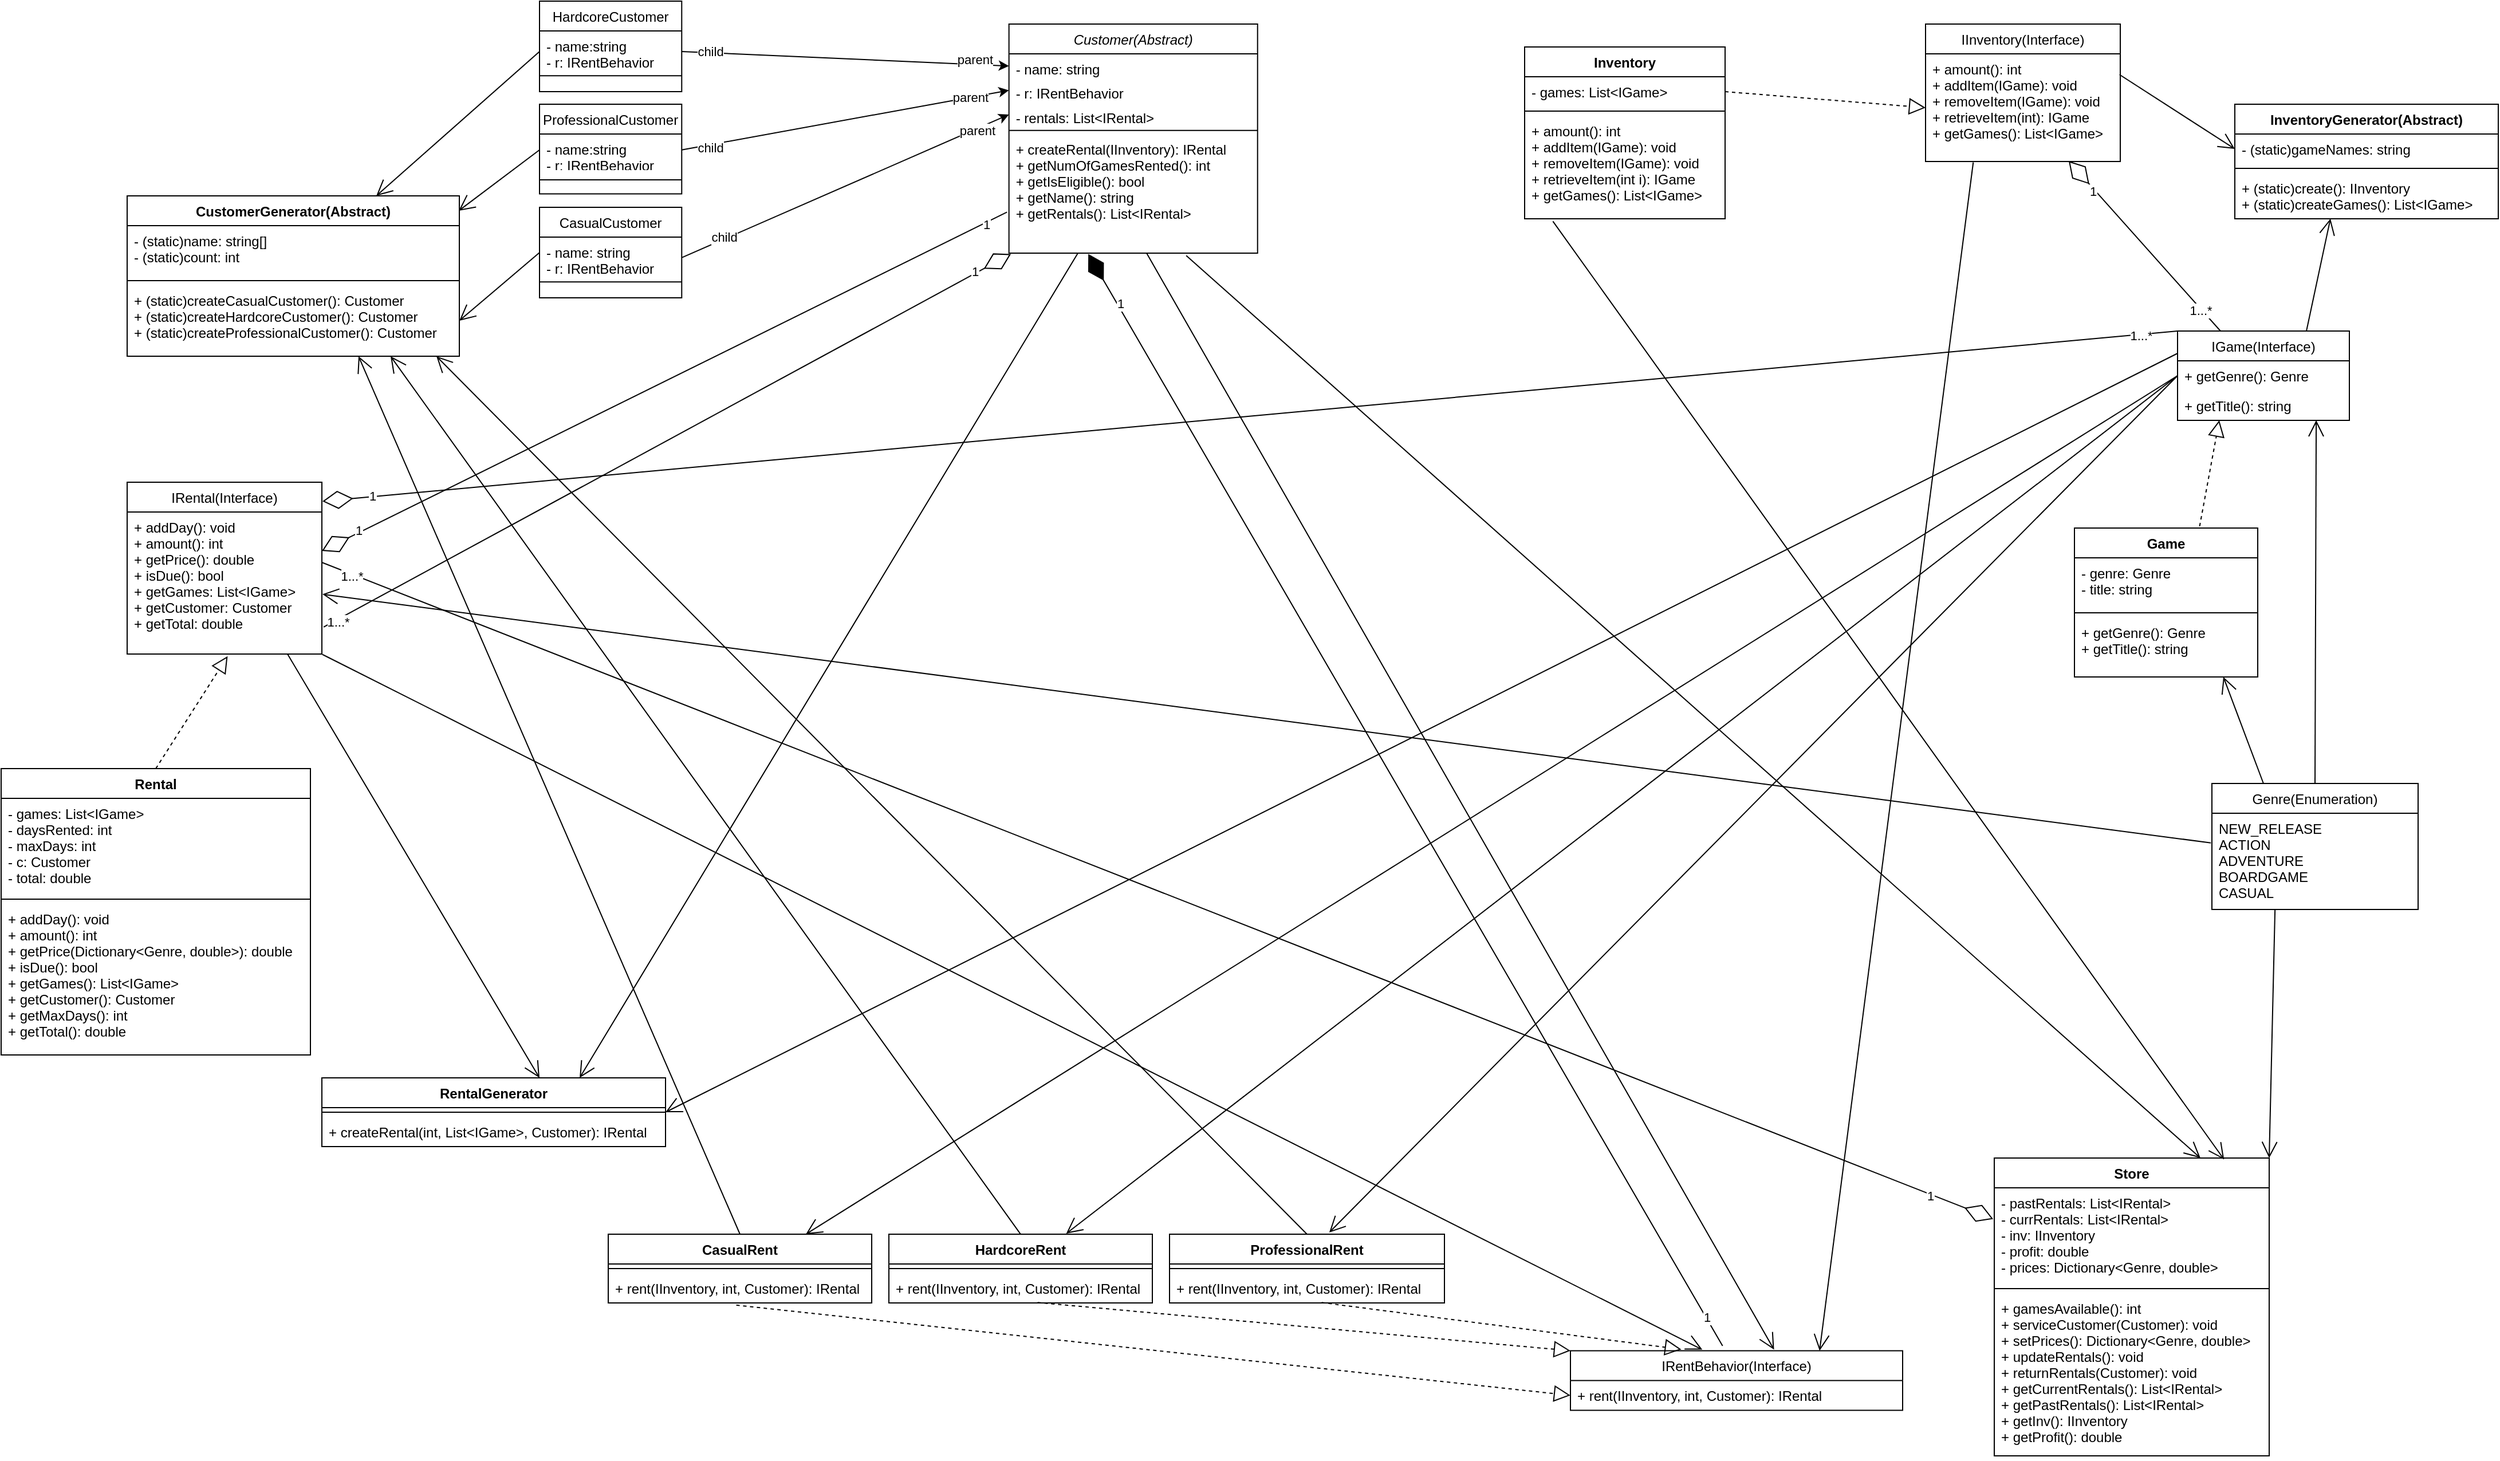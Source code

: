 <mxfile version="15.5.6" type="github">
  <diagram id="C5RBs43oDa-KdzZeNtuy" name="Page-1">
    <mxGraphModel dx="2995" dy="827" grid="1" gridSize="10" guides="1" tooltips="1" connect="1" arrows="1" fold="1" page="1" pageScale="1" pageWidth="1169" pageHeight="827" math="0" shadow="0">
      <root>
        <mxCell id="WIyWlLk6GJQsqaUBKTNV-0" />
        <mxCell id="WIyWlLk6GJQsqaUBKTNV-1" parent="WIyWlLk6GJQsqaUBKTNV-0" />
        <mxCell id="_dG1kqTOQeq6uRvqZW8x-115" value="Store" style="swimlane;fontStyle=1;align=center;verticalAlign=top;childLayout=stackLayout;horizontal=1;startSize=26;horizontalStack=0;resizeParent=1;resizeParentMax=0;resizeLast=0;collapsible=1;marginBottom=0;" parent="WIyWlLk6GJQsqaUBKTNV-1" vertex="1">
          <mxGeometry x="580" y="1020" width="240" height="260" as="geometry" />
        </mxCell>
        <mxCell id="_dG1kqTOQeq6uRvqZW8x-116" value="- pastRentals: List&lt;IRental&gt;&#xa;- currRentals: List&lt;IRental&gt;&#xa;- inv: IInventory&#xa;- profit: double&#xa;- prices: Dictionary&lt;Genre, double&gt;" style="text;strokeColor=none;fillColor=none;align=left;verticalAlign=top;spacingLeft=4;spacingRight=4;overflow=hidden;rotatable=0;points=[[0,0.5],[1,0.5]];portConstraint=eastwest;" parent="_dG1kqTOQeq6uRvqZW8x-115" vertex="1">
          <mxGeometry y="26" width="240" height="84" as="geometry" />
        </mxCell>
        <mxCell id="_dG1kqTOQeq6uRvqZW8x-117" value="" style="line;strokeWidth=1;fillColor=none;align=left;verticalAlign=middle;spacingTop=-1;spacingLeft=3;spacingRight=3;rotatable=0;labelPosition=right;points=[];portConstraint=eastwest;" parent="_dG1kqTOQeq6uRvqZW8x-115" vertex="1">
          <mxGeometry y="110" width="240" height="8" as="geometry" />
        </mxCell>
        <mxCell id="_dG1kqTOQeq6uRvqZW8x-118" value="+ gamesAvailable(): int&#xa;+ serviceCustomer(Customer): void&#xa;+ setPrices(): Dictionary&lt;Genre, double&gt;&#xa;+ updateRentals(): void&#xa;+ returnRentals(Customer): void&#xa;+ getCurrentRentals(): List&lt;IRental&gt;&#xa;+ getPastRentals(): List&lt;IRental&gt;&#xa;+ getInv(): IInventory&#xa;+ getProfit(): double" style="text;strokeColor=none;fillColor=none;align=left;verticalAlign=top;spacingLeft=4;spacingRight=4;overflow=hidden;rotatable=0;points=[[0,0.5],[1,0.5]];portConstraint=eastwest;" parent="_dG1kqTOQeq6uRvqZW8x-115" vertex="1">
          <mxGeometry y="118" width="240" height="142" as="geometry" />
        </mxCell>
        <mxCell id="_dG1kqTOQeq6uRvqZW8x-123" value="" style="endArrow=diamondThin;endFill=1;endSize=24;html=1;entryX=0.319;entryY=1.007;entryDx=0;entryDy=0;exitX=0.458;exitY=-0.081;exitDx=0;exitDy=0;exitPerimeter=0;entryPerimeter=0;" parent="WIyWlLk6GJQsqaUBKTNV-1" target="_dG1kqTOQeq6uRvqZW8x-150" edge="1" source="_dG1kqTOQeq6uRvqZW8x-16">
          <mxGeometry width="160" relative="1" as="geometry">
            <mxPoint x="-590" y="620" as="sourcePoint" />
            <mxPoint x="-150" y="90" as="targetPoint" />
          </mxGeometry>
        </mxCell>
        <mxCell id="pAehy5S-BfIs2XnOSqvV-15" value="1" style="edgeLabel;html=1;align=center;verticalAlign=middle;resizable=0;points=[];" vertex="1" connectable="0" parent="_dG1kqTOQeq6uRvqZW8x-123">
          <mxGeometry x="-0.947" y="-1" relative="1" as="geometry">
            <mxPoint as="offset" />
          </mxGeometry>
        </mxCell>
        <mxCell id="pAehy5S-BfIs2XnOSqvV-16" value="1" style="edgeLabel;html=1;align=center;verticalAlign=middle;resizable=0;points=[];" vertex="1" connectable="0" parent="_dG1kqTOQeq6uRvqZW8x-123">
          <mxGeometry x="0.907" y="-2" relative="1" as="geometry">
            <mxPoint as="offset" />
          </mxGeometry>
        </mxCell>
        <mxCell id="_dG1kqTOQeq6uRvqZW8x-144" value="" style="endArrow=open;endFill=1;endSize=12;html=1;exitX=0.141;exitY=1.024;exitDx=0;exitDy=0;entryX=0.836;entryY=0.005;entryDx=0;entryDy=0;entryPerimeter=0;exitPerimeter=0;" parent="WIyWlLk6GJQsqaUBKTNV-1" source="_dG1kqTOQeq6uRvqZW8x-94" target="_dG1kqTOQeq6uRvqZW8x-115" edge="1">
          <mxGeometry width="160" relative="1" as="geometry">
            <mxPoint x="-130" y="480" as="sourcePoint" />
            <mxPoint x="-10" y="550" as="targetPoint" />
          </mxGeometry>
        </mxCell>
        <mxCell id="zkfFHV4jXpPFQw0GAbJ--0" value="Customer(Abstract)" style="swimlane;fontStyle=2;align=center;verticalAlign=top;childLayout=stackLayout;horizontal=1;startSize=26;horizontalStack=0;resizeParent=1;resizeLast=0;collapsible=1;marginBottom=0;rounded=0;shadow=0;strokeWidth=1;" parent="WIyWlLk6GJQsqaUBKTNV-1" vertex="1">
          <mxGeometry x="-280.17" y="30" width="217.03" height="199.998" as="geometry">
            <mxRectangle x="230" y="140" width="160" height="26" as="alternateBounds" />
          </mxGeometry>
        </mxCell>
        <mxCell id="zkfFHV4jXpPFQw0GAbJ--1" value="- name: string" style="text;align=left;verticalAlign=top;spacingLeft=4;spacingRight=4;overflow=hidden;rotatable=0;points=[[0,0.5],[1,0.5]];portConstraint=eastwest;" parent="zkfFHV4jXpPFQw0GAbJ--0" vertex="1">
          <mxGeometry y="26" width="217.03" height="21.211" as="geometry" />
        </mxCell>
        <mxCell id="zkfFHV4jXpPFQw0GAbJ--2" value="- r: IRentBehavior" style="text;align=left;verticalAlign=top;spacingLeft=4;spacingRight=4;overflow=hidden;rotatable=0;points=[[0,0.5],[1,0.5]];portConstraint=eastwest;rounded=0;shadow=0;html=0;" parent="zkfFHV4jXpPFQw0GAbJ--0" vertex="1">
          <mxGeometry y="47.211" width="217.03" height="21.211" as="geometry" />
        </mxCell>
        <mxCell id="zkfFHV4jXpPFQw0GAbJ--3" value="- rentals: List&lt;IRental&gt;" style="text;align=left;verticalAlign=top;spacingLeft=4;spacingRight=4;overflow=hidden;rotatable=0;points=[[0,0.5],[1,0.5]];portConstraint=eastwest;rounded=0;shadow=0;html=0;" parent="zkfFHV4jXpPFQw0GAbJ--0" vertex="1">
          <mxGeometry y="68.421" width="217.03" height="21.211" as="geometry" />
        </mxCell>
        <mxCell id="zkfFHV4jXpPFQw0GAbJ--4" value="" style="line;html=1;strokeWidth=1;align=left;verticalAlign=middle;spacingTop=-1;spacingLeft=3;spacingRight=3;rotatable=0;labelPosition=right;points=[];portConstraint=eastwest;" parent="zkfFHV4jXpPFQw0GAbJ--0" vertex="1">
          <mxGeometry y="89.632" width="217.03" height="6.526" as="geometry" />
        </mxCell>
        <mxCell id="_dG1kqTOQeq6uRvqZW8x-150" value="+ createRental(IInventory): IRental&#xa;+ getNumOfGamesRented(): int&#xa;+ getIsEligible(): bool&#xa;+ getName(): string&#xa;+ getRentals(): List&lt;IRental&gt;&#xa;" style="text;align=left;verticalAlign=top;spacingLeft=4;spacingRight=4;overflow=hidden;rotatable=0;points=[[0,0.5],[1,0.5]];portConstraint=eastwest;" parent="zkfFHV4jXpPFQw0GAbJ--0" vertex="1">
          <mxGeometry y="96.158" width="217.03" height="103.84" as="geometry" />
        </mxCell>
        <mxCell id="_dG1kqTOQeq6uRvqZW8x-154" value="" style="endArrow=open;endFill=1;endSize=12;html=1;entryX=1.003;entryY=0.579;entryDx=0;entryDy=0;entryPerimeter=0;exitX=-0.005;exitY=0.308;exitDx=0;exitDy=0;exitPerimeter=0;" parent="WIyWlLk6GJQsqaUBKTNV-1" source="_dG1kqTOQeq6uRvqZW8x-98" target="_dG1kqTOQeq6uRvqZW8x-76" edge="1">
          <mxGeometry width="160" relative="1" as="geometry">
            <mxPoint x="-130" y="480" as="sourcePoint" />
            <mxPoint x="30" y="480" as="targetPoint" />
          </mxGeometry>
        </mxCell>
        <mxCell id="_dG1kqTOQeq6uRvqZW8x-155" value="" style="endArrow=open;endFill=1;endSize=12;html=1;entryX=1;entryY=0;entryDx=0;entryDy=0;exitX=0.306;exitY=1.002;exitDx=0;exitDy=0;exitPerimeter=0;" parent="WIyWlLk6GJQsqaUBKTNV-1" source="_dG1kqTOQeq6uRvqZW8x-98" target="_dG1kqTOQeq6uRvqZW8x-115" edge="1">
          <mxGeometry width="160" relative="1" as="geometry">
            <mxPoint x="-130" y="480" as="sourcePoint" />
            <mxPoint x="450" y="670" as="targetPoint" />
          </mxGeometry>
        </mxCell>
        <mxCell id="_dG1kqTOQeq6uRvqZW8x-156" value="" style="endArrow=open;endFill=1;endSize=12;html=1;entryX=0.75;entryY=0;entryDx=0;entryDy=0;exitX=0.713;exitY=1.02;exitDx=0;exitDy=0;exitPerimeter=0;" parent="WIyWlLk6GJQsqaUBKTNV-1" source="_dG1kqTOQeq6uRvqZW8x-150" target="_dG1kqTOQeq6uRvqZW8x-115" edge="1">
          <mxGeometry width="160" relative="1" as="geometry">
            <mxPoint x="228.14" y="239.624" as="sourcePoint" />
            <mxPoint x="30" y="480" as="targetPoint" />
          </mxGeometry>
        </mxCell>
        <mxCell id="pAehy5S-BfIs2XnOSqvV-0" value="" style="endArrow=diamondThin;endFill=0;endSize=24;html=1;rounded=0;entryX=-0.004;entryY=0.324;entryDx=0;entryDy=0;entryPerimeter=0;" edge="1" parent="WIyWlLk6GJQsqaUBKTNV-1" target="_dG1kqTOQeq6uRvqZW8x-116">
          <mxGeometry width="160" relative="1" as="geometry">
            <mxPoint x="-880" y="500" as="sourcePoint" />
            <mxPoint x="-320" y="490" as="targetPoint" />
          </mxGeometry>
        </mxCell>
        <mxCell id="pAehy5S-BfIs2XnOSqvV-9" value="1...*" style="edgeLabel;html=1;align=center;verticalAlign=middle;resizable=0;points=[];container=0;" vertex="1" connectable="0" parent="pAehy5S-BfIs2XnOSqvV-0">
          <mxGeometry x="-0.964" y="-2" relative="1" as="geometry">
            <mxPoint as="offset" />
          </mxGeometry>
        </mxCell>
        <mxCell id="pAehy5S-BfIs2XnOSqvV-10" value="1" style="edgeLabel;html=1;align=center;verticalAlign=middle;resizable=0;points=[];" vertex="1" connectable="0" parent="pAehy5S-BfIs2XnOSqvV-0">
          <mxGeometry x="0.925" y="-1" relative="1" as="geometry">
            <mxPoint as="offset" />
          </mxGeometry>
        </mxCell>
        <mxCell id="pAehy5S-BfIs2XnOSqvV-4" value="" style="endArrow=diamondThin;endFill=0;endSize=24;html=1;rounded=0;entryX=0.008;entryY=1.007;entryDx=0;entryDy=0;exitX=1.009;exitY=0.81;exitDx=0;exitDy=0;entryPerimeter=0;exitPerimeter=0;" edge="1" parent="WIyWlLk6GJQsqaUBKTNV-1" source="_dG1kqTOQeq6uRvqZW8x-76" target="_dG1kqTOQeq6uRvqZW8x-150">
          <mxGeometry width="160" relative="1" as="geometry">
            <mxPoint x="-490" y="370" as="sourcePoint" />
            <mxPoint x="-330" y="370" as="targetPoint" />
          </mxGeometry>
        </mxCell>
        <mxCell id="pAehy5S-BfIs2XnOSqvV-7" value="1" style="edgeLabel;html=1;align=center;verticalAlign=middle;resizable=0;points=[];" vertex="1" connectable="0" parent="pAehy5S-BfIs2XnOSqvV-4">
          <mxGeometry x="0.897" y="2" relative="1" as="geometry">
            <mxPoint as="offset" />
          </mxGeometry>
        </mxCell>
        <mxCell id="pAehy5S-BfIs2XnOSqvV-8" value="1...*" style="edgeLabel;html=1;align=center;verticalAlign=middle;resizable=0;points=[];container=0;" vertex="1" connectable="0" parent="pAehy5S-BfIs2XnOSqvV-4">
          <mxGeometry x="-0.964" y="-2" relative="1" as="geometry">
            <mxPoint as="offset" />
          </mxGeometry>
        </mxCell>
        <mxCell id="pAehy5S-BfIs2XnOSqvV-12" value="" style="endArrow=diamondThin;endFill=0;endSize=24;html=1;rounded=0;exitX=0;exitY=0;exitDx=0;exitDy=0;entryX=1.003;entryY=0.111;entryDx=0;entryDy=0;entryPerimeter=0;" edge="1" parent="WIyWlLk6GJQsqaUBKTNV-1" source="_dG1kqTOQeq6uRvqZW8x-54" target="_dG1kqTOQeq6uRvqZW8x-75">
          <mxGeometry width="160" relative="1" as="geometry">
            <mxPoint x="-510" y="500" as="sourcePoint" />
            <mxPoint x="-890" y="450" as="targetPoint" />
          </mxGeometry>
        </mxCell>
        <mxCell id="pAehy5S-BfIs2XnOSqvV-13" value="1" style="edgeLabel;html=1;align=center;verticalAlign=middle;resizable=0;points=[];container=0;" vertex="1" connectable="0" parent="pAehy5S-BfIs2XnOSqvV-12">
          <mxGeometry x="0.947" y="-1" relative="1" as="geometry">
            <mxPoint as="offset" />
          </mxGeometry>
        </mxCell>
        <mxCell id="pAehy5S-BfIs2XnOSqvV-14" value="1...*" style="edgeLabel;html=1;align=center;verticalAlign=middle;resizable=0;points=[];" vertex="1" connectable="0" parent="pAehy5S-BfIs2XnOSqvV-12">
          <mxGeometry x="-0.96" y="1" relative="1" as="geometry">
            <mxPoint as="offset" />
          </mxGeometry>
        </mxCell>
        <mxCell id="pAehy5S-BfIs2XnOSqvV-17" value="" style="endArrow=diamondThin;endFill=0;endSize=24;html=1;rounded=0;entryX=1;entryY=0.274;entryDx=0;entryDy=0;entryPerimeter=0;exitX=-0.008;exitY=0.655;exitDx=0;exitDy=0;exitPerimeter=0;" edge="1" parent="WIyWlLk6GJQsqaUBKTNV-1" source="_dG1kqTOQeq6uRvqZW8x-150" target="_dG1kqTOQeq6uRvqZW8x-76">
          <mxGeometry width="160" relative="1" as="geometry">
            <mxPoint x="-240" y="230" as="sourcePoint" />
            <mxPoint x="-310" y="390" as="targetPoint" />
          </mxGeometry>
        </mxCell>
        <mxCell id="pAehy5S-BfIs2XnOSqvV-18" value="1" style="edgeLabel;html=1;align=center;verticalAlign=middle;resizable=0;points=[];" vertex="1" connectable="0" parent="pAehy5S-BfIs2XnOSqvV-17">
          <mxGeometry x="-0.939" y="1" relative="1" as="geometry">
            <mxPoint y="1" as="offset" />
          </mxGeometry>
        </mxCell>
        <mxCell id="pAehy5S-BfIs2XnOSqvV-19" value="1" style="edgeLabel;html=1;align=center;verticalAlign=middle;resizable=0;points=[];container=0;" vertex="1" connectable="0" parent="pAehy5S-BfIs2XnOSqvV-17">
          <mxGeometry x="0.891" y="-1" relative="1" as="geometry">
            <mxPoint y="-1" as="offset" />
          </mxGeometry>
        </mxCell>
        <mxCell id="_dG1kqTOQeq6uRvqZW8x-16" value="IRentBehavior(Interface)" style="swimlane;fontStyle=0;childLayout=stackLayout;horizontal=1;startSize=26;fillColor=none;horizontalStack=0;resizeParent=1;resizeParentMax=0;resizeLast=0;collapsible=1;marginBottom=0;" parent="WIyWlLk6GJQsqaUBKTNV-1" vertex="1">
          <mxGeometry x="210" y="1188.21" width="290" height="52" as="geometry" />
        </mxCell>
        <mxCell id="_dG1kqTOQeq6uRvqZW8x-17" value="+ rent(IInventory, int, Customer): IRental" style="text;strokeColor=none;fillColor=none;align=left;verticalAlign=top;spacingLeft=4;spacingRight=4;overflow=hidden;rotatable=0;points=[[0,0.5],[1,0.5]];portConstraint=eastwest;" parent="_dG1kqTOQeq6uRvqZW8x-16" vertex="1">
          <mxGeometry y="26" width="290" height="26" as="geometry" />
        </mxCell>
        <mxCell id="_dG1kqTOQeq6uRvqZW8x-24" value="ProfessionalRent" style="swimlane;fontStyle=1;align=center;verticalAlign=top;childLayout=stackLayout;horizontal=1;startSize=26;horizontalStack=0;resizeParent=1;resizeParentMax=0;resizeLast=0;collapsible=1;marginBottom=0;" parent="WIyWlLk6GJQsqaUBKTNV-1" vertex="1">
          <mxGeometry x="-140" y="1086.5" width="240" height="60" as="geometry" />
        </mxCell>
        <mxCell id="_dG1kqTOQeq6uRvqZW8x-26" value="" style="line;strokeWidth=1;fillColor=none;align=left;verticalAlign=middle;spacingTop=-1;spacingLeft=3;spacingRight=3;rotatable=0;labelPosition=right;points=[];portConstraint=eastwest;" parent="_dG1kqTOQeq6uRvqZW8x-24" vertex="1">
          <mxGeometry y="26" width="240" height="8" as="geometry" />
        </mxCell>
        <mxCell id="_dG1kqTOQeq6uRvqZW8x-27" value="+ rent(IInventory, int, Customer): IRental" style="text;strokeColor=none;fillColor=none;align=left;verticalAlign=top;spacingLeft=4;spacingRight=4;overflow=hidden;rotatable=0;points=[[0,0.5],[1,0.5]];portConstraint=eastwest;" parent="_dG1kqTOQeq6uRvqZW8x-24" vertex="1">
          <mxGeometry y="34" width="240" height="26" as="geometry" />
        </mxCell>
        <mxCell id="_dG1kqTOQeq6uRvqZW8x-28" value="HardcoreRent" style="swimlane;fontStyle=1;align=center;verticalAlign=top;childLayout=stackLayout;horizontal=1;startSize=26;horizontalStack=0;resizeParent=1;resizeParentMax=0;resizeLast=0;collapsible=1;marginBottom=0;" parent="WIyWlLk6GJQsqaUBKTNV-1" vertex="1">
          <mxGeometry x="-385" y="1086.5" width="230" height="60" as="geometry" />
        </mxCell>
        <mxCell id="_dG1kqTOQeq6uRvqZW8x-30" value="" style="line;strokeWidth=1;fillColor=none;align=left;verticalAlign=middle;spacingTop=-1;spacingLeft=3;spacingRight=3;rotatable=0;labelPosition=right;points=[];portConstraint=eastwest;" parent="_dG1kqTOQeq6uRvqZW8x-28" vertex="1">
          <mxGeometry y="26" width="230" height="8" as="geometry" />
        </mxCell>
        <mxCell id="_dG1kqTOQeq6uRvqZW8x-31" value="+ rent(IInventory, int, Customer): IRental" style="text;strokeColor=none;fillColor=none;align=left;verticalAlign=top;spacingLeft=4;spacingRight=4;overflow=hidden;rotatable=0;points=[[0,0.5],[1,0.5]];portConstraint=eastwest;" parent="_dG1kqTOQeq6uRvqZW8x-28" vertex="1">
          <mxGeometry y="34" width="230" height="26" as="geometry" />
        </mxCell>
        <mxCell id="_dG1kqTOQeq6uRvqZW8x-42" value="CasualRent" style="swimlane;fontStyle=1;align=center;verticalAlign=top;childLayout=stackLayout;horizontal=1;startSize=26;horizontalStack=0;resizeParent=1;resizeParentMax=0;resizeLast=0;collapsible=1;marginBottom=0;" parent="WIyWlLk6GJQsqaUBKTNV-1" vertex="1">
          <mxGeometry x="-630" y="1086.5" width="230" height="60" as="geometry" />
        </mxCell>
        <mxCell id="_dG1kqTOQeq6uRvqZW8x-44" value="" style="line;strokeWidth=1;fillColor=none;align=left;verticalAlign=middle;spacingTop=-1;spacingLeft=3;spacingRight=3;rotatable=0;labelPosition=right;points=[];portConstraint=eastwest;" parent="_dG1kqTOQeq6uRvqZW8x-42" vertex="1">
          <mxGeometry y="26" width="230" height="8" as="geometry" />
        </mxCell>
        <mxCell id="_dG1kqTOQeq6uRvqZW8x-45" value="+ rent(IInventory, int, Customer): IRental" style="text;strokeColor=none;fillColor=none;align=left;verticalAlign=top;spacingLeft=4;spacingRight=4;overflow=hidden;rotatable=0;points=[[0,0.5],[1,0.5]];portConstraint=eastwest;" parent="_dG1kqTOQeq6uRvqZW8x-42" vertex="1">
          <mxGeometry y="34" width="230" height="26" as="geometry" />
        </mxCell>
        <mxCell id="_dG1kqTOQeq6uRvqZW8x-63" value="" style="endArrow=block;dashed=1;endFill=0;endSize=12;html=1;exitX=0.486;exitY=1.074;exitDx=0;exitDy=0;entryX=0;entryY=0.5;entryDx=0;entryDy=0;exitPerimeter=0;" parent="WIyWlLk6GJQsqaUBKTNV-1" source="_dG1kqTOQeq6uRvqZW8x-45" edge="1" target="_dG1kqTOQeq6uRvqZW8x-17">
          <mxGeometry x="-590" y="919.61" width="160" as="geometry">
            <mxPoint x="-570" y="1149.61" as="sourcePoint" />
            <mxPoint x="-370" y="971.61" as="targetPoint" />
          </mxGeometry>
        </mxCell>
        <mxCell id="_dG1kqTOQeq6uRvqZW8x-64" value="" style="endArrow=block;dashed=1;endFill=0;endSize=12;html=1;entryX=0;entryY=0;entryDx=0;entryDy=0;exitX=0.564;exitY=0.986;exitDx=0;exitDy=0;exitPerimeter=0;" parent="WIyWlLk6GJQsqaUBKTNV-1" target="_dG1kqTOQeq6uRvqZW8x-16" edge="1" source="_dG1kqTOQeq6uRvqZW8x-31">
          <mxGeometry x="-590" y="919.61" width="160" as="geometry">
            <mxPoint x="-240" y="1019.61" as="sourcePoint" />
            <mxPoint x="-240" y="1119.61" as="targetPoint" />
          </mxGeometry>
        </mxCell>
        <mxCell id="_dG1kqTOQeq6uRvqZW8x-65" value="" style="endArrow=block;dashed=1;endFill=0;endSize=12;html=1;exitX=0.553;exitY=0.986;exitDx=0;exitDy=0;entryX=0.334;entryY=-0.022;entryDx=0;entryDy=0;entryPerimeter=0;exitPerimeter=0;" parent="WIyWlLk6GJQsqaUBKTNV-1" source="_dG1kqTOQeq6uRvqZW8x-27" target="_dG1kqTOQeq6uRvqZW8x-16" edge="1">
          <mxGeometry x="-590" y="919.61" width="160" as="geometry">
            <mxPoint x="-570" y="1149.61" as="sourcePoint" />
            <mxPoint x="-110" y="979.61" as="targetPoint" />
          </mxGeometry>
        </mxCell>
        <mxCell id="pAehy5S-BfIs2XnOSqvV-23" value="" style="endArrow=open;endFill=1;endSize=12;html=1;rounded=0;entryX=0.581;entryY=-0.025;entryDx=0;entryDy=0;entryPerimeter=0;exitX=0;exitY=0.5;exitDx=0;exitDy=0;" edge="1" parent="WIyWlLk6GJQsqaUBKTNV-1" source="_dG1kqTOQeq6uRvqZW8x-55" target="_dG1kqTOQeq6uRvqZW8x-24">
          <mxGeometry width="160" relative="1" as="geometry">
            <mxPoint x="-190" y="490" as="sourcePoint" />
            <mxPoint x="-30" y="490" as="targetPoint" />
          </mxGeometry>
        </mxCell>
        <mxCell id="pAehy5S-BfIs2XnOSqvV-24" value="" style="endArrow=open;endFill=1;endSize=12;html=1;rounded=0;entryX=0.75;entryY=0;entryDx=0;entryDy=0;exitX=0;exitY=0.5;exitDx=0;exitDy=0;" edge="1" parent="WIyWlLk6GJQsqaUBKTNV-1" source="_dG1kqTOQeq6uRvqZW8x-55" target="_dG1kqTOQeq6uRvqZW8x-42">
          <mxGeometry width="160" relative="1" as="geometry">
            <mxPoint x="180" y="490" as="sourcePoint" />
            <mxPoint x="340" y="490" as="targetPoint" />
          </mxGeometry>
        </mxCell>
        <mxCell id="pAehy5S-BfIs2XnOSqvV-25" value="" style="endArrow=open;endFill=1;endSize=12;html=1;rounded=0;entryX=0.673;entryY=-0.009;entryDx=0;entryDy=0;entryPerimeter=0;exitX=0;exitY=0.5;exitDx=0;exitDy=0;" edge="1" parent="WIyWlLk6GJQsqaUBKTNV-1" source="_dG1kqTOQeq6uRvqZW8x-55" target="_dG1kqTOQeq6uRvqZW8x-28">
          <mxGeometry width="160" relative="1" as="geometry">
            <mxPoint x="310" y="490" as="sourcePoint" />
            <mxPoint x="470" y="490" as="targetPoint" />
          </mxGeometry>
        </mxCell>
        <mxCell id="pAehy5S-BfIs2XnOSqvV-28" value="" style="endArrow=open;endFill=1;endSize=12;html=1;rounded=0;entryX=1;entryY=0.5;entryDx=0;entryDy=0;exitX=0;exitY=0.25;exitDx=0;exitDy=0;" edge="1" parent="WIyWlLk6GJQsqaUBKTNV-1" source="_dG1kqTOQeq6uRvqZW8x-54" target="_dG1kqTOQeq6uRvqZW8x-102">
          <mxGeometry width="160" relative="1" as="geometry">
            <mxPoint x="-640" y="900" as="sourcePoint" />
            <mxPoint x="-480" y="900" as="targetPoint" />
          </mxGeometry>
        </mxCell>
        <mxCell id="pAehy5S-BfIs2XnOSqvV-31" value="" style="group" vertex="1" connectable="0" parent="WIyWlLk6GJQsqaUBKTNV-1">
          <mxGeometry x="-690" y="9.999" width="124.138" height="79.057" as="geometry" />
        </mxCell>
        <mxCell id="zkfFHV4jXpPFQw0GAbJ--6" value="HardcoreCustomer" style="swimlane;fontStyle=0;align=center;verticalAlign=top;childLayout=stackLayout;horizontal=1;startSize=26;horizontalStack=0;resizeParent=1;resizeLast=0;collapsible=1;marginBottom=0;rounded=0;shadow=0;strokeWidth=1;container=0;" parent="pAehy5S-BfIs2XnOSqvV-31" vertex="1">
          <mxGeometry width="124.138" height="79.057" as="geometry">
            <mxRectangle x="130" y="380" width="160" height="26" as="alternateBounds" />
          </mxGeometry>
        </mxCell>
        <mxCell id="zkfFHV4jXpPFQw0GAbJ--7" value="- name:string&#xa;- r: IRentBehavior" style="text;align=left;verticalAlign=top;spacingLeft=4;spacingRight=4;overflow=hidden;rotatable=0;points=[[0,0.5],[1,0.5]];portConstraint=eastwest;container=0;" parent="pAehy5S-BfIs2XnOSqvV-31" vertex="1">
          <mxGeometry y="26" width="124.138" height="35.895" as="geometry" />
        </mxCell>
        <mxCell id="zkfFHV4jXpPFQw0GAbJ--9" value="" style="line;html=1;strokeWidth=1;align=left;verticalAlign=middle;spacingTop=-1;spacingLeft=3;spacingRight=3;rotatable=0;labelPosition=right;points=[];portConstraint=eastwest;container=0;" parent="pAehy5S-BfIs2XnOSqvV-31" vertex="1">
          <mxGeometry y="61.895" width="124.138" height="6.526" as="geometry" />
        </mxCell>
        <mxCell id="pAehy5S-BfIs2XnOSqvV-32" value="" style="group" vertex="1" connectable="0" parent="WIyWlLk6GJQsqaUBKTNV-1">
          <mxGeometry x="-689.998" y="99.999" width="124.138" height="78.211" as="geometry" />
        </mxCell>
        <mxCell id="_dG1kqTOQeq6uRvqZW8x-5" value="ProfessionalCustomer" style="swimlane;fontStyle=0;align=center;verticalAlign=top;childLayout=stackLayout;horizontal=1;startSize=26;horizontalStack=0;resizeParent=1;resizeParentMax=0;resizeLast=0;collapsible=1;marginBottom=0;container=0;" parent="pAehy5S-BfIs2XnOSqvV-32" vertex="1">
          <mxGeometry width="124.138" height="78.211" as="geometry" />
        </mxCell>
        <mxCell id="_dG1kqTOQeq6uRvqZW8x-6" value="- name:string&#xa;- r: IRentBehavior" style="text;strokeColor=none;fillColor=none;align=left;verticalAlign=top;spacingLeft=4;spacingRight=4;overflow=hidden;rotatable=0;points=[[0,0.5],[1,0.5]];portConstraint=eastwest;container=0;" parent="pAehy5S-BfIs2XnOSqvV-32" vertex="1">
          <mxGeometry y="26" width="124.138" height="27.737" as="geometry" />
        </mxCell>
        <mxCell id="_dG1kqTOQeq6uRvqZW8x-7" value="" style="line;strokeWidth=1;fillColor=none;align=left;verticalAlign=middle;spacingTop=-1;spacingLeft=3;spacingRight=3;rotatable=0;labelPosition=right;points=[];portConstraint=eastwest;container=0;" parent="pAehy5S-BfIs2XnOSqvV-32" vertex="1">
          <mxGeometry y="53.737" width="124.138" height="24.474" as="geometry" />
        </mxCell>
        <mxCell id="pAehy5S-BfIs2XnOSqvV-33" value="" style="endArrow=classic;html=1;rounded=0;entryX=0;entryY=0.5;entryDx=0;entryDy=0;exitX=1;exitY=0.5;exitDx=0;exitDy=0;" edge="1" parent="WIyWlLk6GJQsqaUBKTNV-1" source="zkfFHV4jXpPFQw0GAbJ--14" target="zkfFHV4jXpPFQw0GAbJ--3">
          <mxGeometry width="50" height="50" relative="1" as="geometry">
            <mxPoint x="-290" y="330" as="sourcePoint" />
            <mxPoint x="-240" y="280" as="targetPoint" />
          </mxGeometry>
        </mxCell>
        <mxCell id="pAehy5S-BfIs2XnOSqvV-39" value="parent" style="edgeLabel;html=1;align=center;verticalAlign=middle;resizable=0;points=[];" vertex="1" connectable="0" parent="pAehy5S-BfIs2XnOSqvV-33">
          <mxGeometry x="0.8" y="-2" relative="1" as="geometry">
            <mxPoint y="-1" as="offset" />
          </mxGeometry>
        </mxCell>
        <mxCell id="pAehy5S-BfIs2XnOSqvV-44" value="child" style="edgeLabel;html=1;align=center;verticalAlign=middle;resizable=0;points=[];" vertex="1" connectable="0" parent="pAehy5S-BfIs2XnOSqvV-33">
          <mxGeometry x="-0.74" y="2" relative="1" as="geometry">
            <mxPoint as="offset" />
          </mxGeometry>
        </mxCell>
        <mxCell id="pAehy5S-BfIs2XnOSqvV-34" value="" style="endArrow=classic;html=1;rounded=0;entryX=0;entryY=0.5;entryDx=0;entryDy=0;exitX=1;exitY=0.5;exitDx=0;exitDy=0;" edge="1" parent="WIyWlLk6GJQsqaUBKTNV-1" source="_dG1kqTOQeq6uRvqZW8x-6" target="zkfFHV4jXpPFQw0GAbJ--2">
          <mxGeometry width="50" height="50" relative="1" as="geometry">
            <mxPoint x="-290" y="330" as="sourcePoint" />
            <mxPoint x="-240" y="280" as="targetPoint" />
          </mxGeometry>
        </mxCell>
        <mxCell id="pAehy5S-BfIs2XnOSqvV-40" value="parent" style="edgeLabel;html=1;align=center;verticalAlign=middle;resizable=0;points=[];" vertex="1" connectable="0" parent="pAehy5S-BfIs2XnOSqvV-34">
          <mxGeometry x="0.764" relative="1" as="geometry">
            <mxPoint as="offset" />
          </mxGeometry>
        </mxCell>
        <mxCell id="pAehy5S-BfIs2XnOSqvV-43" value="child" style="edgeLabel;html=1;align=center;verticalAlign=middle;resizable=0;points=[];" vertex="1" connectable="0" parent="pAehy5S-BfIs2XnOSqvV-34">
          <mxGeometry x="-0.838" y="-2" relative="1" as="geometry">
            <mxPoint x="1" as="offset" />
          </mxGeometry>
        </mxCell>
        <mxCell id="pAehy5S-BfIs2XnOSqvV-35" value="" style="endArrow=classic;html=1;rounded=0;entryX=0;entryY=0.5;entryDx=0;entryDy=0;exitX=1;exitY=0.5;exitDx=0;exitDy=0;" edge="1" parent="WIyWlLk6GJQsqaUBKTNV-1" source="zkfFHV4jXpPFQw0GAbJ--7" target="zkfFHV4jXpPFQw0GAbJ--1">
          <mxGeometry width="50" height="50" relative="1" as="geometry">
            <mxPoint x="-290" y="330" as="sourcePoint" />
            <mxPoint x="-240" y="280" as="targetPoint" />
          </mxGeometry>
        </mxCell>
        <mxCell id="pAehy5S-BfIs2XnOSqvV-41" value="parent" style="edgeLabel;html=1;align=center;verticalAlign=middle;resizable=0;points=[];" vertex="1" connectable="0" parent="pAehy5S-BfIs2XnOSqvV-35">
          <mxGeometry x="0.783" y="4" relative="1" as="geometry">
            <mxPoint x="1" as="offset" />
          </mxGeometry>
        </mxCell>
        <mxCell id="pAehy5S-BfIs2XnOSqvV-42" value="child" style="edgeLabel;html=1;align=center;verticalAlign=middle;resizable=0;points=[];" vertex="1" connectable="0" parent="pAehy5S-BfIs2XnOSqvV-35">
          <mxGeometry x="-0.836" y="1" relative="1" as="geometry">
            <mxPoint x="1" as="offset" />
          </mxGeometry>
        </mxCell>
        <mxCell id="pAehy5S-BfIs2XnOSqvV-36" value="" style="endArrow=open;endFill=1;endSize=12;html=1;rounded=0;entryX=0.75;entryY=0;entryDx=0;entryDy=0;exitX=0;exitY=0.5;exitDx=0;exitDy=0;" edge="1" parent="WIyWlLk6GJQsqaUBKTNV-1" source="zkfFHV4jXpPFQw0GAbJ--7" target="_dG1kqTOQeq6uRvqZW8x-106">
          <mxGeometry width="160" relative="1" as="geometry">
            <mxPoint x="-350" y="310" as="sourcePoint" />
            <mxPoint x="-190" y="310" as="targetPoint" />
          </mxGeometry>
        </mxCell>
        <mxCell id="pAehy5S-BfIs2XnOSqvV-37" value="" style="endArrow=open;endFill=1;endSize=12;html=1;rounded=0;exitX=0;exitY=0.5;exitDx=0;exitDy=0;entryX=0.998;entryY=0.093;entryDx=0;entryDy=0;entryPerimeter=0;" edge="1" parent="WIyWlLk6GJQsqaUBKTNV-1" source="_dG1kqTOQeq6uRvqZW8x-6" target="_dG1kqTOQeq6uRvqZW8x-106">
          <mxGeometry width="160" relative="1" as="geometry">
            <mxPoint x="-350" y="310" as="sourcePoint" />
            <mxPoint x="-850" y="110" as="targetPoint" />
          </mxGeometry>
        </mxCell>
        <mxCell id="pAehy5S-BfIs2XnOSqvV-45" value="" style="endArrow=open;endFill=1;endSize=12;html=1;rounded=0;entryX=0.931;entryY=1;entryDx=0;entryDy=0;entryPerimeter=0;exitX=0.5;exitY=0;exitDx=0;exitDy=0;" edge="1" parent="WIyWlLk6GJQsqaUBKTNV-1" source="_dG1kqTOQeq6uRvqZW8x-24" target="_dG1kqTOQeq6uRvqZW8x-109">
          <mxGeometry width="160" relative="1" as="geometry">
            <mxPoint x="-380" y="900" as="sourcePoint" />
            <mxPoint x="-220" y="900" as="targetPoint" />
          </mxGeometry>
        </mxCell>
        <mxCell id="pAehy5S-BfIs2XnOSqvV-46" value="" style="endArrow=open;endFill=1;endSize=12;html=1;rounded=0;entryX=0.793;entryY=1;entryDx=0;entryDy=0;entryPerimeter=0;exitX=0.5;exitY=0;exitDx=0;exitDy=0;" edge="1" parent="WIyWlLk6GJQsqaUBKTNV-1" source="_dG1kqTOQeq6uRvqZW8x-28" target="_dG1kqTOQeq6uRvqZW8x-109">
          <mxGeometry width="160" relative="1" as="geometry">
            <mxPoint x="-380" y="900" as="sourcePoint" />
            <mxPoint x="-220" y="900" as="targetPoint" />
          </mxGeometry>
        </mxCell>
        <mxCell id="pAehy5S-BfIs2XnOSqvV-47" value="" style="endArrow=open;endFill=1;endSize=12;html=1;rounded=0;exitX=0.5;exitY=0;exitDx=0;exitDy=0;" edge="1" parent="WIyWlLk6GJQsqaUBKTNV-1" source="_dG1kqTOQeq6uRvqZW8x-42">
          <mxGeometry width="160" relative="1" as="geometry">
            <mxPoint x="-380" y="900" as="sourcePoint" />
            <mxPoint x="-848" y="320" as="targetPoint" />
          </mxGeometry>
        </mxCell>
        <mxCell id="_dG1kqTOQeq6uRvqZW8x-86" value="IInventory(Interface)" style="swimlane;fontStyle=0;childLayout=stackLayout;horizontal=1;startSize=26;fillColor=none;horizontalStack=0;resizeParent=1;resizeParentMax=0;resizeLast=0;collapsible=1;marginBottom=0;container=0;" parent="WIyWlLk6GJQsqaUBKTNV-1" vertex="1">
          <mxGeometry x="520" y="30" width="170" height="120" as="geometry" />
        </mxCell>
        <mxCell id="_dG1kqTOQeq6uRvqZW8x-87" value="+ amount(): int&#xa;+ addItem(IGame): void&#xa;+ removeItem(IGame): void&#xa;+ retrieveItem(int): IGame&#xa;+ getGames(): List&lt;IGame&gt;" style="text;strokeColor=none;fillColor=none;align=left;verticalAlign=top;spacingLeft=4;spacingRight=4;overflow=hidden;rotatable=0;points=[[0,0.5],[1,0.5]];portConstraint=eastwest;container=0;" parent="WIyWlLk6GJQsqaUBKTNV-1" vertex="1">
          <mxGeometry x="520" y="56" width="170" height="94" as="geometry" />
        </mxCell>
        <mxCell id="_dG1kqTOQeq6uRvqZW8x-95" value="" style="endArrow=block;dashed=1;endFill=0;endSize=12;html=1;exitX=1;exitY=0.5;exitDx=0;exitDy=0;entryX=0;entryY=0.5;entryDx=0;entryDy=0;" parent="WIyWlLk6GJQsqaUBKTNV-1" source="_dG1kqTOQeq6uRvqZW8x-92" target="_dG1kqTOQeq6uRvqZW8x-87" edge="1">
          <mxGeometry x="440" y="74" width="160" as="geometry">
            <mxPoint x="612.5" y="234" as="sourcePoint" />
            <mxPoint x="772.5" y="234" as="targetPoint" />
          </mxGeometry>
        </mxCell>
        <mxCell id="_dG1kqTOQeq6uRvqZW8x-97" value="Genre(Enumeration)" style="swimlane;fontStyle=0;childLayout=stackLayout;horizontal=1;startSize=26;fillColor=none;horizontalStack=0;resizeParent=1;resizeParentMax=0;resizeLast=0;collapsible=1;marginBottom=0;" parent="WIyWlLk6GJQsqaUBKTNV-1" vertex="1">
          <mxGeometry x="770" y="693" width="180" height="110" as="geometry" />
        </mxCell>
        <mxCell id="_dG1kqTOQeq6uRvqZW8x-98" value="NEW_RELEASE&#xa;ACTION&#xa;ADVENTURE&#xa;BOARDGAME&#xa;CASUAL" style="text;strokeColor=none;fillColor=none;align=left;verticalAlign=top;spacingLeft=4;spacingRight=4;overflow=hidden;rotatable=0;points=[[0,0.5],[1,0.5]];portConstraint=eastwest;" parent="_dG1kqTOQeq6uRvqZW8x-97" vertex="1">
          <mxGeometry y="26" width="180" height="84" as="geometry" />
        </mxCell>
        <mxCell id="_dG1kqTOQeq6uRvqZW8x-54" value="IGame(Interface)" style="swimlane;fontStyle=0;childLayout=stackLayout;horizontal=1;startSize=26;fillColor=none;horizontalStack=0;resizeParent=1;resizeParentMax=0;resizeLast=0;collapsible=1;marginBottom=0;container=0;" parent="WIyWlLk6GJQsqaUBKTNV-1" vertex="1">
          <mxGeometry x="740" y="298" width="150" height="78" as="geometry" />
        </mxCell>
        <mxCell id="_dG1kqTOQeq6uRvqZW8x-58" value="Game" style="swimlane;fontStyle=1;align=center;verticalAlign=top;childLayout=stackLayout;horizontal=1;startSize=26;horizontalStack=0;resizeParent=1;resizeParentMax=0;resizeLast=0;collapsible=1;marginBottom=0;container=0;" parent="WIyWlLk6GJQsqaUBKTNV-1" vertex="1">
          <mxGeometry x="650" y="470" width="160" height="130" as="geometry" />
        </mxCell>
        <mxCell id="_dG1kqTOQeq6uRvqZW8x-62" value="" style="endArrow=block;dashed=1;endFill=0;endSize=12;html=1;entryX=0.243;entryY=0.995;entryDx=0;entryDy=0;entryPerimeter=0;exitX=0.683;exitY=-0.012;exitDx=0;exitDy=0;exitPerimeter=0;" parent="WIyWlLk6GJQsqaUBKTNV-1" target="_dG1kqTOQeq6uRvqZW8x-56" edge="1" source="_dG1kqTOQeq6uRvqZW8x-58">
          <mxGeometry x="410" y="298" width="160" as="geometry">
            <mxPoint x="817" y="438" as="sourcePoint" />
            <mxPoint x="810" y="518" as="targetPoint" />
          </mxGeometry>
        </mxCell>
        <mxCell id="_dG1kqTOQeq6uRvqZW8x-55" value="+ getGenre(): Genre" style="text;strokeColor=none;fillColor=none;align=left;verticalAlign=top;spacingLeft=4;spacingRight=4;overflow=hidden;rotatable=0;points=[[0,0.5],[1,0.5]];portConstraint=eastwest;container=0;" parent="WIyWlLk6GJQsqaUBKTNV-1" vertex="1">
          <mxGeometry x="740" y="324" width="150" height="26" as="geometry" />
        </mxCell>
        <mxCell id="_dG1kqTOQeq6uRvqZW8x-56" value="+ getTitle(): string" style="text;strokeColor=none;fillColor=none;align=left;verticalAlign=top;spacingLeft=4;spacingRight=4;overflow=hidden;rotatable=0;points=[[0,0.5],[1,0.5]];portConstraint=eastwest;container=0;" parent="WIyWlLk6GJQsqaUBKTNV-1" vertex="1">
          <mxGeometry x="740" y="350" width="150" height="26" as="geometry" />
        </mxCell>
        <mxCell id="_dG1kqTOQeq6uRvqZW8x-59" value="- genre: Genre&#xa;- title: string" style="text;strokeColor=none;fillColor=none;align=left;verticalAlign=top;spacingLeft=4;spacingRight=4;overflow=hidden;rotatable=0;points=[[0,0.5],[1,0.5]];portConstraint=eastwest;container=0;" parent="WIyWlLk6GJQsqaUBKTNV-1" vertex="1">
          <mxGeometry x="650" y="496" width="160" height="44" as="geometry" />
        </mxCell>
        <mxCell id="_dG1kqTOQeq6uRvqZW8x-60" value="" style="line;strokeWidth=1;fillColor=none;align=left;verticalAlign=middle;spacingTop=-1;spacingLeft=3;spacingRight=3;rotatable=0;labelPosition=right;points=[];portConstraint=eastwest;container=0;" parent="WIyWlLk6GJQsqaUBKTNV-1" vertex="1">
          <mxGeometry x="650" y="540" width="160" height="8" as="geometry" />
        </mxCell>
        <mxCell id="_dG1kqTOQeq6uRvqZW8x-61" value="+ getGenre(): Genre&#xa;+ getTitle(): string" style="text;strokeColor=none;fillColor=none;align=left;verticalAlign=top;spacingLeft=4;spacingRight=4;overflow=hidden;rotatable=0;points=[[0,0.5],[1,0.5]];portConstraint=eastwest;container=0;" parent="WIyWlLk6GJQsqaUBKTNV-1" vertex="1">
          <mxGeometry x="650" y="548.0" width="160" height="52" as="geometry" />
        </mxCell>
        <mxCell id="_dG1kqTOQeq6uRvqZW8x-133" value="" style="endArrow=open;endFill=1;endSize=12;html=1;exitX=0.25;exitY=0;exitDx=0;exitDy=0;" parent="WIyWlLk6GJQsqaUBKTNV-1" source="_dG1kqTOQeq6uRvqZW8x-97" edge="1">
          <mxGeometry x="370" y="74" width="160" as="geometry">
            <mxPoint x="-370" y="514" as="sourcePoint" />
            <mxPoint x="780" y="600" as="targetPoint" />
          </mxGeometry>
        </mxCell>
        <mxCell id="_dG1kqTOQeq6uRvqZW8x-125" value="" style="group" parent="WIyWlLk6GJQsqaUBKTNV-1" vertex="1" connectable="0">
          <mxGeometry x="790" y="100" width="230" height="100" as="geometry" />
        </mxCell>
        <mxCell id="_dG1kqTOQeq6uRvqZW8x-110" value="InventoryGenerator(Abstract)" style="swimlane;fontStyle=1;align=center;verticalAlign=top;childLayout=stackLayout;horizontal=1;startSize=26;horizontalStack=0;resizeParent=1;resizeParentMax=0;resizeLast=0;collapsible=1;marginBottom=0;container=0;" parent="_dG1kqTOQeq6uRvqZW8x-125" vertex="1">
          <mxGeometry width="230" height="100" as="geometry" />
        </mxCell>
        <mxCell id="_dG1kqTOQeq6uRvqZW8x-111" value="- (static)gameNames: string" style="text;strokeColor=none;fillColor=none;align=left;verticalAlign=top;spacingLeft=4;spacingRight=4;overflow=hidden;rotatable=0;points=[[0,0.5],[1,0.5]];portConstraint=eastwest;container=0;" parent="_dG1kqTOQeq6uRvqZW8x-125" vertex="1">
          <mxGeometry y="26" width="230" height="26" as="geometry" />
        </mxCell>
        <mxCell id="_dG1kqTOQeq6uRvqZW8x-112" value="" style="line;strokeWidth=1;fillColor=none;align=left;verticalAlign=middle;spacingTop=-1;spacingLeft=3;spacingRight=3;rotatable=0;labelPosition=right;points=[];portConstraint=eastwest;container=0;" parent="_dG1kqTOQeq6uRvqZW8x-125" vertex="1">
          <mxGeometry y="52" width="230" height="8" as="geometry" />
        </mxCell>
        <mxCell id="_dG1kqTOQeq6uRvqZW8x-113" value="+ (static)create(): IInventory&#xa;+ (static)createGames(): List&lt;IGame&gt;" style="text;strokeColor=none;fillColor=none;align=left;verticalAlign=top;spacingLeft=4;spacingRight=4;overflow=hidden;rotatable=0;points=[[0,0.5],[1,0.5]];portConstraint=eastwest;container=0;" parent="_dG1kqTOQeq6uRvqZW8x-125" vertex="1">
          <mxGeometry y="60" width="230" height="40" as="geometry" />
        </mxCell>
        <mxCell id="_dG1kqTOQeq6uRvqZW8x-91" value="Inventory" style="swimlane;fontStyle=1;align=center;verticalAlign=top;childLayout=stackLayout;horizontal=1;startSize=26;horizontalStack=0;resizeParent=1;resizeParentMax=0;resizeLast=0;collapsible=1;marginBottom=0;container=0;" parent="WIyWlLk6GJQsqaUBKTNV-1" vertex="1">
          <mxGeometry x="170" y="50" width="175" height="150" as="geometry" />
        </mxCell>
        <mxCell id="_dG1kqTOQeq6uRvqZW8x-92" value="- games: List&lt;IGame&gt;" style="text;strokeColor=none;fillColor=none;align=left;verticalAlign=top;spacingLeft=4;spacingRight=4;overflow=hidden;rotatable=0;points=[[0,0.5],[1,0.5]];portConstraint=eastwest;container=0;" parent="WIyWlLk6GJQsqaUBKTNV-1" vertex="1">
          <mxGeometry x="170" y="76" width="175" height="26" as="geometry" />
        </mxCell>
        <mxCell id="_dG1kqTOQeq6uRvqZW8x-93" value="" style="line;strokeWidth=1;fillColor=none;align=left;verticalAlign=middle;spacingTop=-1;spacingLeft=3;spacingRight=3;rotatable=0;labelPosition=right;points=[];portConstraint=eastwest;container=0;" parent="WIyWlLk6GJQsqaUBKTNV-1" vertex="1">
          <mxGeometry x="170" y="102" width="175" height="8" as="geometry" />
        </mxCell>
        <mxCell id="_dG1kqTOQeq6uRvqZW8x-94" value="+ amount(): int&#xa;+ addItem(IGame): void&#xa;+ removeItem(IGame): void&#xa;+ retrieveItem(int i): IGame&#xa;+ getGames(): List&lt;IGame&gt;" style="text;strokeColor=none;fillColor=none;align=left;verticalAlign=top;spacingLeft=4;spacingRight=4;overflow=hidden;rotatable=0;points=[[0,0.5],[1,0.5]];portConstraint=eastwest;container=0;" parent="WIyWlLk6GJQsqaUBKTNV-1" vertex="1">
          <mxGeometry x="170" y="110" width="175" height="90" as="geometry" />
        </mxCell>
        <mxCell id="pAehy5S-BfIs2XnOSqvV-53" value="" style="endArrow=open;endFill=1;endSize=12;html=1;rounded=0;entryX=0.363;entryY=0.996;entryDx=0;entryDy=0;entryPerimeter=0;exitX=0.75;exitY=0;exitDx=0;exitDy=0;" edge="1" parent="WIyWlLk6GJQsqaUBKTNV-1" source="_dG1kqTOQeq6uRvqZW8x-54" target="_dG1kqTOQeq6uRvqZW8x-113">
          <mxGeometry width="160" relative="1" as="geometry">
            <mxPoint x="320" y="320" as="sourcePoint" />
            <mxPoint x="480" y="320" as="targetPoint" />
          </mxGeometry>
        </mxCell>
        <mxCell id="pAehy5S-BfIs2XnOSqvV-54" value="" style="endArrow=open;endFill=1;endSize=12;html=1;rounded=0;entryX=0;entryY=0.5;entryDx=0;entryDy=0;exitX=0.996;exitY=0.193;exitDx=0;exitDy=0;exitPerimeter=0;" edge="1" parent="WIyWlLk6GJQsqaUBKTNV-1" source="_dG1kqTOQeq6uRvqZW8x-87" target="_dG1kqTOQeq6uRvqZW8x-111">
          <mxGeometry width="160" relative="1" as="geometry">
            <mxPoint x="320" y="320" as="sourcePoint" />
            <mxPoint x="480" y="320" as="targetPoint" />
          </mxGeometry>
        </mxCell>
        <mxCell id="pAehy5S-BfIs2XnOSqvV-56" value="" style="endArrow=open;endFill=1;endSize=12;html=1;rounded=0;entryX=0.75;entryY=0;entryDx=0;entryDy=0;" edge="1" parent="WIyWlLk6GJQsqaUBKTNV-1" target="_dG1kqTOQeq6uRvqZW8x-102">
          <mxGeometry width="160" relative="1" as="geometry">
            <mxPoint x="-220" y="230" as="sourcePoint" />
            <mxPoint x="-270" y="750" as="targetPoint" />
          </mxGeometry>
        </mxCell>
        <mxCell id="_dG1kqTOQeq6uRvqZW8x-132" value="" style="group" parent="WIyWlLk6GJQsqaUBKTNV-1" vertex="1" connectable="0">
          <mxGeometry x="-1050" y="180" width="290" height="140" as="geometry" />
        </mxCell>
        <mxCell id="_dG1kqTOQeq6uRvqZW8x-106" value="CustomerGenerator(Abstract)" style="swimlane;fontStyle=1;align=center;verticalAlign=top;childLayout=stackLayout;horizontal=1;startSize=26;horizontalStack=0;resizeParent=1;resizeParentMax=0;resizeLast=0;collapsible=1;marginBottom=0;container=0;" parent="_dG1kqTOQeq6uRvqZW8x-132" vertex="1">
          <mxGeometry width="290" height="140" as="geometry" />
        </mxCell>
        <mxCell id="_dG1kqTOQeq6uRvqZW8x-107" value="- (static)name: string[]&#xa;- (static)count: int" style="text;strokeColor=none;fillColor=none;align=left;verticalAlign=top;spacingLeft=4;spacingRight=4;overflow=hidden;rotatable=0;points=[[0,0.5],[1,0.5]];portConstraint=eastwest;container=0;" parent="_dG1kqTOQeq6uRvqZW8x-132" vertex="1">
          <mxGeometry y="26" width="290" height="44" as="geometry" />
        </mxCell>
        <mxCell id="_dG1kqTOQeq6uRvqZW8x-108" value="" style="line;strokeWidth=1;fillColor=none;align=left;verticalAlign=middle;spacingTop=-1;spacingLeft=3;spacingRight=3;rotatable=0;labelPosition=right;points=[];portConstraint=eastwest;container=0;" parent="_dG1kqTOQeq6uRvqZW8x-132" vertex="1">
          <mxGeometry y="70" width="290" height="8" as="geometry" />
        </mxCell>
        <mxCell id="_dG1kqTOQeq6uRvqZW8x-109" value="+ (static)createCasualCustomer(): Customer&#xa;+ (static)createHardcoreCustomer(): Customer&#xa;+ (static)createProfessionalCustomer(): Customer" style="text;strokeColor=none;fillColor=none;align=left;verticalAlign=top;spacingLeft=4;spacingRight=4;overflow=hidden;rotatable=0;points=[[0,0.5],[1,0.5]];portConstraint=eastwest;container=0;" parent="_dG1kqTOQeq6uRvqZW8x-132" vertex="1">
          <mxGeometry y="78" width="290" height="62" as="geometry" />
        </mxCell>
        <mxCell id="pAehy5S-BfIs2XnOSqvV-30" value="" style="group" vertex="1" connectable="0" parent="WIyWlLk6GJQsqaUBKTNV-1">
          <mxGeometry x="-689.999" y="189.999" width="124.138" height="79.057" as="geometry" />
        </mxCell>
        <mxCell id="zkfFHV4jXpPFQw0GAbJ--13" value="CasualCustomer" style="swimlane;fontStyle=0;align=center;verticalAlign=top;childLayout=stackLayout;horizontal=1;startSize=26;horizontalStack=0;resizeParent=1;resizeLast=0;collapsible=1;marginBottom=0;rounded=0;shadow=0;strokeWidth=1;container=0;" parent="pAehy5S-BfIs2XnOSqvV-30" vertex="1">
          <mxGeometry width="124.138" height="79.057" as="geometry">
            <mxRectangle x="340" y="380" width="170" height="26" as="alternateBounds" />
          </mxGeometry>
        </mxCell>
        <mxCell id="zkfFHV4jXpPFQw0GAbJ--14" value="- name: string&#xa;- r: IRentBehavior" style="text;align=left;verticalAlign=top;spacingLeft=4;spacingRight=4;overflow=hidden;rotatable=0;points=[[0,0.5],[1,0.5]];portConstraint=eastwest;container=0;" parent="pAehy5S-BfIs2XnOSqvV-30" vertex="1">
          <mxGeometry y="26" width="124.138" height="35.895" as="geometry" />
        </mxCell>
        <mxCell id="zkfFHV4jXpPFQw0GAbJ--15" value="" style="line;html=1;strokeWidth=1;align=left;verticalAlign=middle;spacingTop=-1;spacingLeft=3;spacingRight=3;rotatable=0;labelPosition=right;points=[];portConstraint=eastwest;container=0;" parent="pAehy5S-BfIs2XnOSqvV-30" vertex="1">
          <mxGeometry y="61.895" width="124.138" height="6.526" as="geometry" />
        </mxCell>
        <mxCell id="pAehy5S-BfIs2XnOSqvV-38" value="" style="endArrow=open;endFill=1;endSize=12;html=1;rounded=0;entryX=1;entryY=0.5;entryDx=0;entryDy=0;exitX=0;exitY=0.5;exitDx=0;exitDy=0;" edge="1" parent="WIyWlLk6GJQsqaUBKTNV-1" source="zkfFHV4jXpPFQw0GAbJ--13" target="_dG1kqTOQeq6uRvqZW8x-109">
          <mxGeometry x="-1110" y="220" width="160" as="geometry">
            <mxPoint x="-350" y="310" as="sourcePoint" />
            <mxPoint x="-190" y="310" as="targetPoint" />
          </mxGeometry>
        </mxCell>
        <mxCell id="_dG1kqTOQeq6uRvqZW8x-75" value="IRental(Interface)" style="swimlane;fontStyle=0;childLayout=stackLayout;horizontal=1;startSize=26;fillColor=none;horizontalStack=0;resizeParent=1;resizeParentMax=0;resizeLast=0;collapsible=1;marginBottom=0;container=0;" parent="WIyWlLk6GJQsqaUBKTNV-1" vertex="1">
          <mxGeometry x="-1050" y="430" width="170" height="150" as="geometry" />
        </mxCell>
        <mxCell id="_dG1kqTOQeq6uRvqZW8x-84" value="" style="endArrow=block;dashed=1;endFill=0;endSize=12;html=1;exitX=0.5;exitY=0;exitDx=0;exitDy=0;entryX=0.516;entryY=1.015;entryDx=0;entryDy=0;entryPerimeter=0;" parent="WIyWlLk6GJQsqaUBKTNV-1" source="_dG1kqTOQeq6uRvqZW8x-79" target="_dG1kqTOQeq6uRvqZW8x-76" edge="1">
          <mxGeometry x="-1160" y="413.5" width="160" as="geometry">
            <mxPoint x="-1010" y="633.5" as="sourcePoint" />
            <mxPoint x="-850" y="633.5" as="targetPoint" />
          </mxGeometry>
        </mxCell>
        <mxCell id="_dG1kqTOQeq6uRvqZW8x-76" value="+ addDay(): void&#xa;+ amount(): int&#xa;+ getPrice(): double&#xa;+ isDue(): bool&#xa;+ getGames: List&lt;IGame&gt;&#xa;+ getCustomer: Customer&#xa;+ getTotal: double" style="text;strokeColor=none;fillColor=none;align=left;verticalAlign=top;spacingLeft=4;spacingRight=4;overflow=hidden;rotatable=0;points=[[0,0.5],[1,0.5]];portConstraint=eastwest;container=0;" parent="WIyWlLk6GJQsqaUBKTNV-1" vertex="1">
          <mxGeometry x="-1050" y="456" width="170" height="124" as="geometry" />
        </mxCell>
        <mxCell id="_dG1kqTOQeq6uRvqZW8x-79" value="Rental" style="swimlane;fontStyle=1;align=center;verticalAlign=top;childLayout=stackLayout;horizontal=1;startSize=26;horizontalStack=0;resizeParent=1;resizeParentMax=0;resizeLast=0;collapsible=1;marginBottom=0;container=0;" parent="WIyWlLk6GJQsqaUBKTNV-1" vertex="1">
          <mxGeometry x="-1160" y="680" width="270" height="250" as="geometry" />
        </mxCell>
        <mxCell id="_dG1kqTOQeq6uRvqZW8x-80" value="- games: List&lt;IGame&gt;&#xa;- daysRented: int&#xa;- maxDays: int&#xa;- c: Customer&#xa;- total: double" style="text;strokeColor=none;fillColor=none;align=left;verticalAlign=top;spacingLeft=4;spacingRight=4;overflow=hidden;rotatable=0;points=[[0,0.5],[1,0.5]];portConstraint=eastwest;container=0;" parent="WIyWlLk6GJQsqaUBKTNV-1" vertex="1">
          <mxGeometry x="-1160" y="706" width="270" height="84" as="geometry" />
        </mxCell>
        <mxCell id="_dG1kqTOQeq6uRvqZW8x-81" value="" style="line;strokeWidth=1;fillColor=none;align=left;verticalAlign=middle;spacingTop=-1;spacingLeft=3;spacingRight=3;rotatable=0;labelPosition=right;points=[];portConstraint=eastwest;container=0;" parent="WIyWlLk6GJQsqaUBKTNV-1" vertex="1">
          <mxGeometry x="-1160" y="790" width="270" height="8" as="geometry" />
        </mxCell>
        <mxCell id="_dG1kqTOQeq6uRvqZW8x-82" value="+ addDay(): void&#xa;+ amount(): int&#xa;+ getPrice(Dictionary&lt;Genre, double&gt;): double&#xa;+ isDue(): bool&#xa;+ getGames(): List&lt;IGame&gt;&#xa;+ getCustomer(): Customer&#xa;+ getMaxDays(): int&#xa;+ getTotal(): double" style="text;strokeColor=none;fillColor=none;align=left;verticalAlign=top;spacingLeft=4;spacingRight=4;overflow=hidden;rotatable=0;points=[[0,0.5],[1,0.5]];portConstraint=eastwest;container=0;" parent="WIyWlLk6GJQsqaUBKTNV-1" vertex="1">
          <mxGeometry x="-1160" y="798" width="270" height="132" as="geometry" />
        </mxCell>
        <mxCell id="_dG1kqTOQeq6uRvqZW8x-128" value="" style="group" parent="WIyWlLk6GJQsqaUBKTNV-1" vertex="1" connectable="0">
          <mxGeometry x="-880" y="950" width="300" height="60" as="geometry" />
        </mxCell>
        <mxCell id="_dG1kqTOQeq6uRvqZW8x-102" value="RentalGenerator" style="swimlane;fontStyle=1;align=center;verticalAlign=top;childLayout=stackLayout;horizontal=1;startSize=26;horizontalStack=0;resizeParent=1;resizeParentMax=0;resizeLast=0;collapsible=1;marginBottom=0;container=0;" parent="_dG1kqTOQeq6uRvqZW8x-128" vertex="1">
          <mxGeometry width="300" height="60" as="geometry" />
        </mxCell>
        <mxCell id="_dG1kqTOQeq6uRvqZW8x-104" value="" style="line;strokeWidth=1;fillColor=none;align=left;verticalAlign=middle;spacingTop=-1;spacingLeft=3;spacingRight=3;rotatable=0;labelPosition=right;points=[];portConstraint=eastwest;container=0;" parent="_dG1kqTOQeq6uRvqZW8x-128" vertex="1">
          <mxGeometry y="26" width="300" height="8" as="geometry" />
        </mxCell>
        <mxCell id="_dG1kqTOQeq6uRvqZW8x-105" value="+ createRental(int, List&lt;IGame&gt;, Customer): IRental" style="text;strokeColor=none;fillColor=none;align=left;verticalAlign=top;spacingLeft=4;spacingRight=4;overflow=hidden;rotatable=0;points=[[0,0.5],[1,0.5]];portConstraint=eastwest;container=0;" parent="_dG1kqTOQeq6uRvqZW8x-128" vertex="1">
          <mxGeometry y="34" width="300" height="26" as="geometry" />
        </mxCell>
        <mxCell id="pAehy5S-BfIs2XnOSqvV-55" value="" style="endArrow=open;endFill=1;endSize=12;html=1;rounded=0;" edge="1" parent="WIyWlLk6GJQsqaUBKTNV-1">
          <mxGeometry x="-1110" y="220" width="160" as="geometry">
            <mxPoint x="-910" y="580" as="sourcePoint" />
            <mxPoint x="-690" y="950" as="targetPoint" />
          </mxGeometry>
        </mxCell>
        <mxCell id="pAehy5S-BfIs2XnOSqvV-57" value="" style="endArrow=open;endFill=1;endSize=12;html=1;rounded=0;entryX=0.807;entryY=0.995;entryDx=0;entryDy=0;entryPerimeter=0;exitX=0.5;exitY=0;exitDx=0;exitDy=0;" edge="1" parent="WIyWlLk6GJQsqaUBKTNV-1" source="_dG1kqTOQeq6uRvqZW8x-97" target="_dG1kqTOQeq6uRvqZW8x-56">
          <mxGeometry width="160" relative="1" as="geometry">
            <mxPoint x="720" y="580" as="sourcePoint" />
            <mxPoint x="880" y="580" as="targetPoint" />
          </mxGeometry>
        </mxCell>
        <mxCell id="pAehy5S-BfIs2XnOSqvV-60" value="" style="endArrow=open;endFill=1;endSize=12;html=1;rounded=0;exitX=0.245;exitY=1.008;exitDx=0;exitDy=0;exitPerimeter=0;entryX=0.75;entryY=0;entryDx=0;entryDy=0;" edge="1" parent="WIyWlLk6GJQsqaUBKTNV-1" source="_dG1kqTOQeq6uRvqZW8x-87" target="_dG1kqTOQeq6uRvqZW8x-16">
          <mxGeometry width="160" relative="1" as="geometry">
            <mxPoint x="-160" y="980" as="sourcePoint" />
            <mxPoint x="380" y="1230" as="targetPoint" />
          </mxGeometry>
        </mxCell>
        <mxCell id="pAehy5S-BfIs2XnOSqvV-61" value="" style="endArrow=diamondThin;endFill=0;endSize=24;html=1;rounded=0;entryX=0.735;entryY=0.995;entryDx=0;entryDy=0;entryPerimeter=0;exitX=0.25;exitY=0;exitDx=0;exitDy=0;" edge="1" parent="WIyWlLk6GJQsqaUBKTNV-1" source="_dG1kqTOQeq6uRvqZW8x-54" target="_dG1kqTOQeq6uRvqZW8x-87">
          <mxGeometry width="160" relative="1" as="geometry">
            <mxPoint x="580" y="330" as="sourcePoint" />
            <mxPoint x="740" y="330" as="targetPoint" />
          </mxGeometry>
        </mxCell>
        <mxCell id="pAehy5S-BfIs2XnOSqvV-62" value="1" style="edgeLabel;html=1;align=center;verticalAlign=middle;resizable=0;points=[];" vertex="1" connectable="0" parent="pAehy5S-BfIs2XnOSqvV-61">
          <mxGeometry x="0.673" y="1" relative="1" as="geometry">
            <mxPoint y="1" as="offset" />
          </mxGeometry>
        </mxCell>
        <mxCell id="pAehy5S-BfIs2XnOSqvV-63" value="1...*" style="edgeLabel;html=1;align=center;verticalAlign=middle;resizable=0;points=[];" vertex="1" connectable="0" parent="pAehy5S-BfIs2XnOSqvV-61">
          <mxGeometry x="-0.74" y="1" relative="1" as="geometry">
            <mxPoint as="offset" />
          </mxGeometry>
        </mxCell>
        <mxCell id="pAehy5S-BfIs2XnOSqvV-64" value="" style="endArrow=open;endFill=1;endSize=12;html=1;rounded=0;entryX=0.397;entryY=-0.018;entryDx=0;entryDy=0;entryPerimeter=0;exitX=1.003;exitY=1.003;exitDx=0;exitDy=0;exitPerimeter=0;" edge="1" parent="WIyWlLk6GJQsqaUBKTNV-1" source="_dG1kqTOQeq6uRvqZW8x-76" target="_dG1kqTOQeq6uRvqZW8x-16">
          <mxGeometry width="160" relative="1" as="geometry">
            <mxPoint x="-350" y="830" as="sourcePoint" />
            <mxPoint x="-190" y="830" as="targetPoint" />
          </mxGeometry>
        </mxCell>
        <mxCell id="pAehy5S-BfIs2XnOSqvV-65" value="" style="endArrow=open;endFill=1;endSize=12;html=1;rounded=0;entryX=0.613;entryY=-0.018;entryDx=0;entryDy=0;entryPerimeter=0;" edge="1" parent="WIyWlLk6GJQsqaUBKTNV-1" target="_dG1kqTOQeq6uRvqZW8x-16">
          <mxGeometry width="160" relative="1" as="geometry">
            <mxPoint x="-160" y="230" as="sourcePoint" />
            <mxPoint x="-190" y="830" as="targetPoint" />
          </mxGeometry>
        </mxCell>
      </root>
    </mxGraphModel>
  </diagram>
</mxfile>
